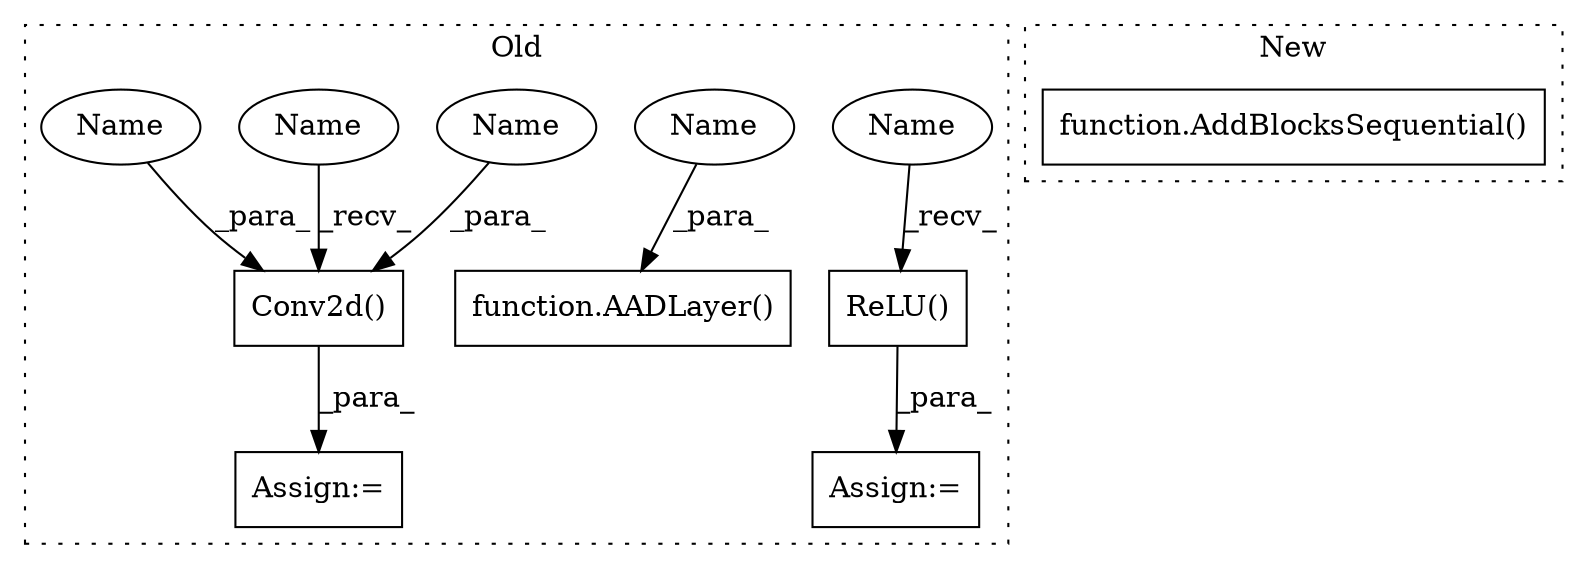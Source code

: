 digraph G {
subgraph cluster0 {
1 [label="ReLU()" a="75" s="2008" l="21" shape="box"];
3 [label="Conv2d()" a="75" s="1519,1537" l="10,49" shape="box"];
4 [label="function.AADLayer()" a="75" s="1470,1496" l="9,1" shape="box"];
5 [label="Assign:=" a="68" s="2005" l="3" shape="box"];
6 [label="Assign:=" a="68" s="1516" l="3" shape="box"];
7 [label="Name" a="87" s="2008" l="2" shape="ellipse"];
8 [label="Name" a="87" s="1519" l="2" shape="ellipse"];
9 [label="Name" a="87" s="1479" l="3" shape="ellipse"];
10 [label="Name" a="87" s="1534" l="3" shape="ellipse"];
11 [label="Name" a="87" s="1529" l="3" shape="ellipse"];
label = "Old";
style="dotted";
}
subgraph cluster1 {
2 [label="function.AddBlocksSequential()" a="75" s="2279,2300" l="20,11" shape="box"];
label = "New";
style="dotted";
}
1 -> 5 [label="_para_"];
3 -> 6 [label="_para_"];
7 -> 1 [label="_recv_"];
8 -> 3 [label="_recv_"];
9 -> 4 [label="_para_"];
10 -> 3 [label="_para_"];
11 -> 3 [label="_para_"];
}